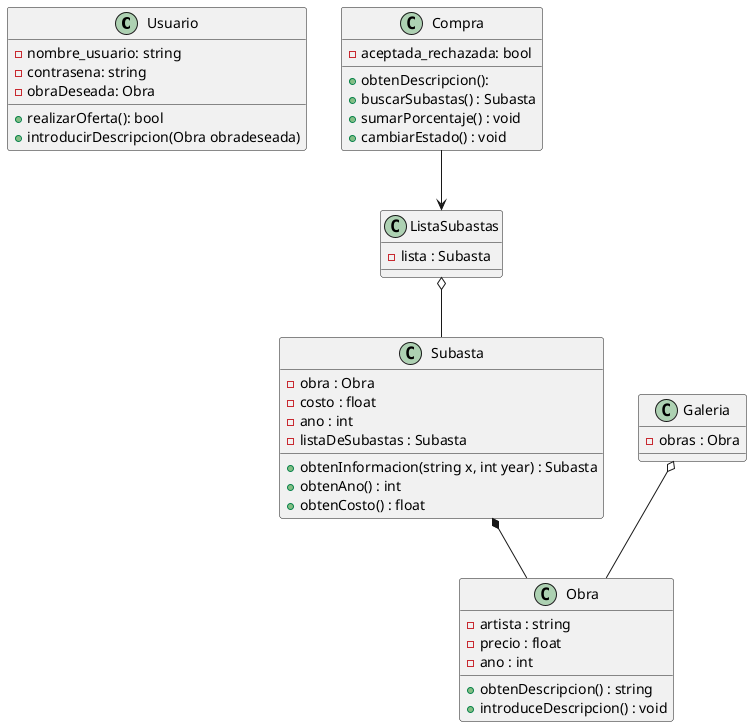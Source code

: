 @startuml

class Usuario {
    -nombre_usuario: string
    -contrasena: string
    -obraDeseada: Obra
    +realizarOferta(): bool
    +introducirDescripcion(Obra obradeseada)
}

class Compra {
    -aceptada_rechazada: bool
    +obtenDescripcion(): 
    +buscarSubastas() : Subasta
    +sumarPorcentaje() : void
    +cambiarEstado() : void
}

class Galeria {
    -obras : Obra
}

class Obra {
    -artista : string
    -precio : float
    -ano : int
    +obtenDescripcion() : string
    +introduceDescripcion() : void
}

class ListaSubastas {
    -lista : Subasta
}

class Subasta {
    -obra : Obra
    -costo : float
    -ano : int
    -listaDeSubastas : Subasta
    +obtenInformacion(string x, int year) : Subasta
    +obtenAno() : int
    +obtenCosto() : float
}



Compra --> ListaSubastas
Galeria o-- Obra
ListaSubastas o-- Subasta
Subasta *-- Obra

@enduml
